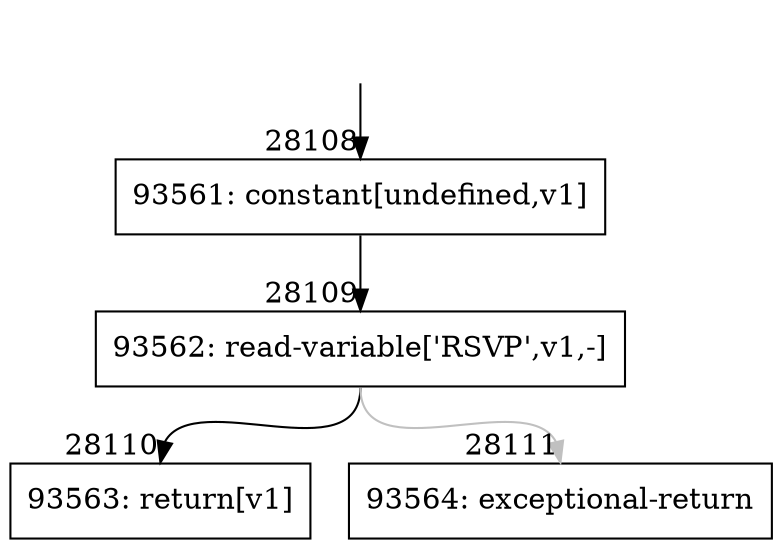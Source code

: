 digraph {
rankdir="TD"
BB_entry2459[shape=none,label=""];
BB_entry2459 -> BB28108 [tailport=s, headport=n, headlabel="    28108"]
BB28108 [shape=record label="{93561: constant[undefined,v1]}" ] 
BB28108 -> BB28109 [tailport=s, headport=n, headlabel="      28109"]
BB28109 [shape=record label="{93562: read-variable['RSVP',v1,-]}" ] 
BB28109 -> BB28110 [tailport=s, headport=n, headlabel="      28110"]
BB28109 -> BB28111 [tailport=s, headport=n, color=gray, headlabel="      28111"]
BB28110 [shape=record label="{93563: return[v1]}" ] 
BB28111 [shape=record label="{93564: exceptional-return}" ] 
//#$~ 50342
}
